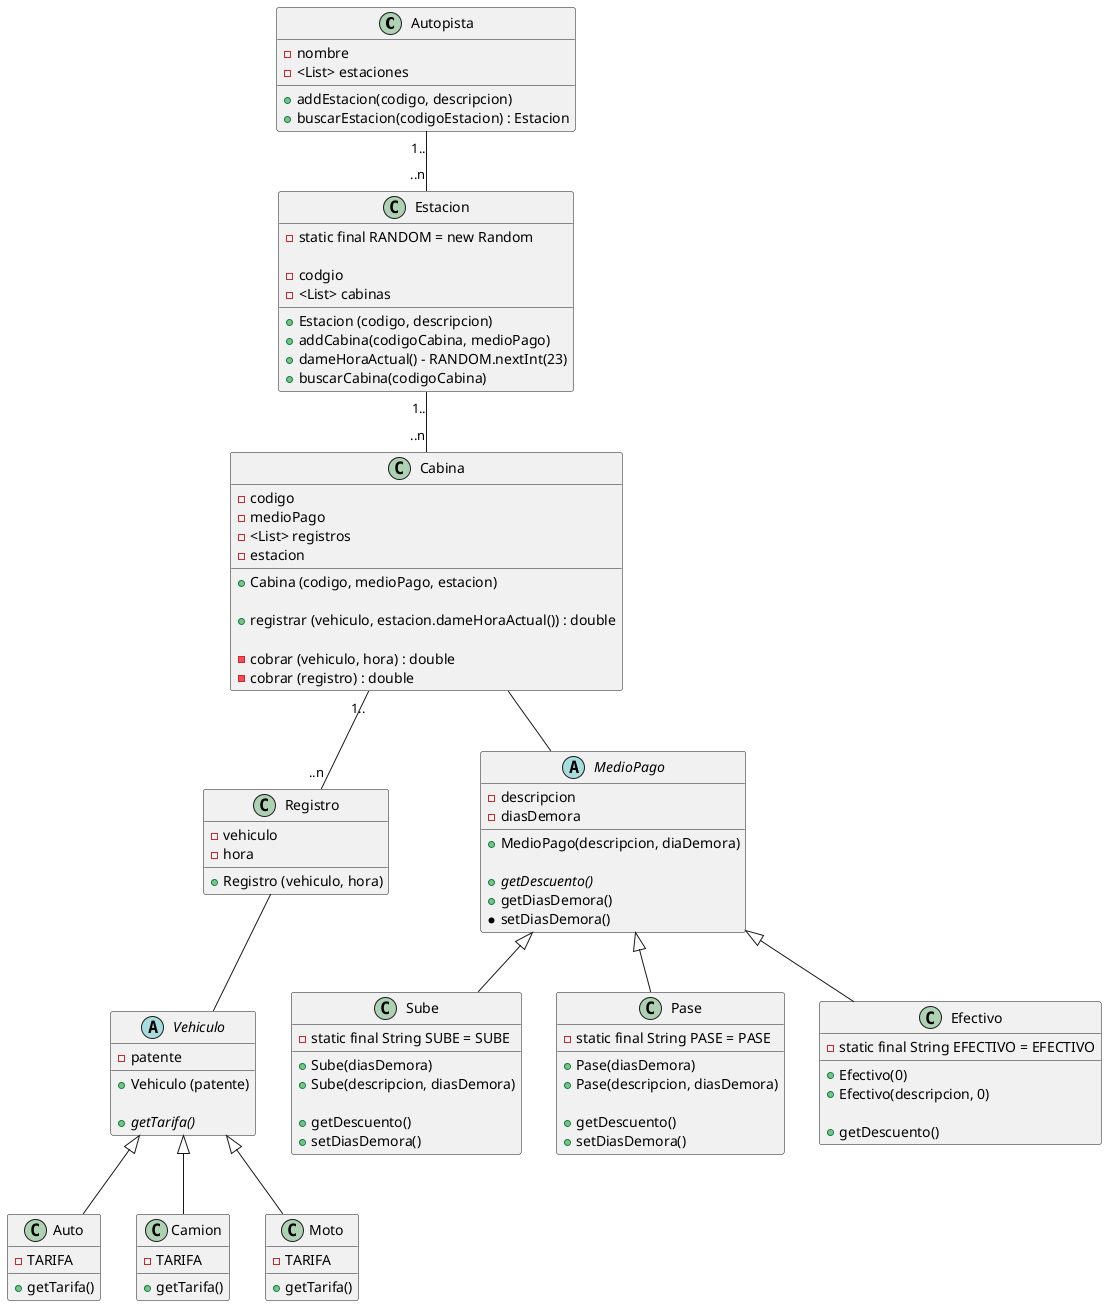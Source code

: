 @startuml

class Autopista {
	- nombre
	- <List> estaciones
	
	+ addEstacion(codigo, descripcion)
	+ buscarEstacion(codigoEstacion) : Estacion
}

class Estacion {

	- static final RANDOM = new Random
	
	- codgio
	- <List> cabinas
	
	+ Estacion (codigo, descripcion)
	
	+ addCabina(codigoCabina, medioPago)
	+ dameHoraActual() - RANDOM.nextInt(23)
	+ buscarCabina(codigoCabina)
}

class Cabina {
	- codigo
	- medioPago
	- <List> registros
	- estacion
	
	+ Cabina (codigo, medioPago, estacion)
	
	+ registrar (vehiculo, estacion.dameHoraActual()) : double
	
	- cobrar (vehiculo, hora) : double
	- cobrar (registro) : double
}

class Registro {
	- vehiculo
	- hora
	
	+ Registro (vehiculo, hora)
}

abstract class MedioPago {
	- descripcion
	- diasDemora
	
	+ MedioPago(descripcion, diaDemora)
	
	+ {abstract} getDescuento()
	+ getDiasDemora()
	* setDiasDemora()
}

class Sube extends MedioPago {
	- static final String SUBE = SUBE

	+ Sube(diasDemora)
	+ Sube(descripcion, diasDemora)
	
	+ getDescuento()
	+ setDiasDemora()
}

class Pase extends MedioPago {
	- static final String PASE = PASE

	+ Pase(diasDemora)
	+ Pase(descripcion, diasDemora)
	
	+ getDescuento()
	+ setDiasDemora()
}

class Efectivo extends MedioPago {
	- static final String EFECTIVO = EFECTIVO

	+ Efectivo(0)
	+ Efectivo(descripcion, 0)
	
	+ getDescuento()
}

abstract class Vehiculo {
	- patente
	
	+ Vehiculo (patente)
	
	+ {abstract} getTarifa()
}

class Auto extends Vehiculo {
	- TARIFA
	+ getTarifa()
}

class Camion extends Vehiculo {
	- TARIFA
	+ getTarifa()
}

class Moto extends Vehiculo {
	- TARIFA
	+ getTarifa()
}

Cabina -- MedioPago
Registro -- Vehiculo
Cabina "1.." -- "..n" Registro
Estacion "1.." -- "..n" Cabina
Autopista  "1.." -- "..n" Estacion

@enduml